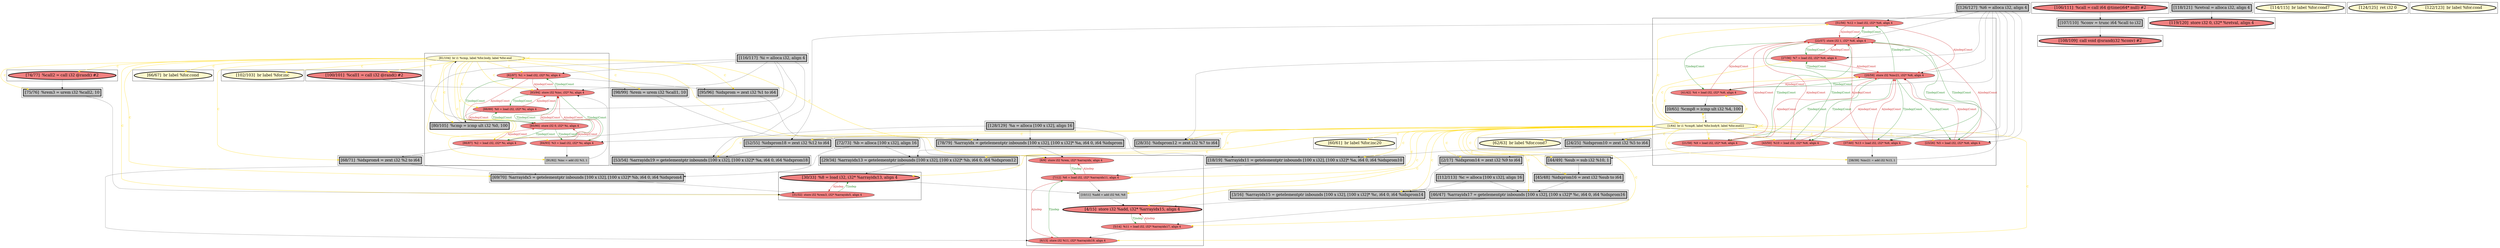 
digraph G {



node281->node286 [style=solid,color=firebrick3,label="A|indep|Const",penwidth=1.0,fontcolor=firebrick3 ]
node286->node282 [style=solid,color=forestgreen,label="T|indep|Const",penwidth=1.0,fontcolor=forestgreen ]
node286->node281 [style=solid,color=forestgreen,label="T|indep|Const",penwidth=1.0,fontcolor=forestgreen ]
node261->node236 [style=solid,color=gold,label="C",penwidth=1.0,fontcolor=gold ]
node285->node282 [style=solid,color=forestgreen,label="T|indep|Const",penwidth=1.0,fontcolor=forestgreen ]
node285->node287 [style=solid,color=forestgreen,label="T|indep|Const",penwidth=1.0,fontcolor=forestgreen ]
node272->node273 [style=solid,color=black,label="",penwidth=0.5,fontcolor=black ]
node267->node265 [style=solid,color=firebrick3,label="A|indep|Const",penwidth=1.0,fontcolor=firebrick3 ]
node250->node282 [style=solid,color=black,label="",penwidth=0.5,fontcolor=black ]
node289->node296 [style=solid,color=gold,label="C",penwidth=1.0,fontcolor=gold ]
node289->node287 [style=solid,color=gold,label="C",penwidth=1.0,fontcolor=gold ]
node268->node265 [style=solid,color=firebrick3,label="A|indep|Const",penwidth=1.0,fontcolor=firebrick3 ]
node261->node264 [style=solid,color=gold,label="C",penwidth=1.0,fontcolor=gold ]
node265->node263 [style=solid,color=forestgreen,label="T|indep|Const",penwidth=1.0,fontcolor=forestgreen ]
node258->node255 [style=solid,color=black,label="",penwidth=0.5,fontcolor=black ]
node250->node278 [style=solid,color=black,label="",penwidth=0.5,fontcolor=black ]
node275->node256 [style=solid,color=black,label="",penwidth=0.5,fontcolor=black ]
node261->node263 [style=solid,color=gold,label="C",penwidth=1.0,fontcolor=gold ]
node250->node281 [style=solid,color=black,label="",penwidth=0.5,fontcolor=black ]
node280->node285 [style=solid,color=black,label="",penwidth=0.5,fontcolor=black ]
node250->node279 [style=solid,color=black,label="",penwidth=0.5,fontcolor=black ]
node291->node293 [style=solid,color=black,label="",penwidth=0.5,fontcolor=black ]
node285->node283 [style=solid,color=forestgreen,label="T|indep|Const",penwidth=1.0,fontcolor=forestgreen ]
node248->node268 [style=solid,color=black,label="",penwidth=0.5,fontcolor=black ]
node287->node286 [style=solid,color=firebrick3,label="A|indep|Const",penwidth=1.0,fontcolor=firebrick3 ]
node236->node237 [style=solid,color=forestgreen,label="T|indep",penwidth=1.0,fontcolor=forestgreen ]
node286->node287 [style=solid,color=forestgreen,label="T|indep|Const",penwidth=1.0,fontcolor=forestgreen ]
node237->node236 [style=solid,color=firebrick3,label="A|indep",penwidth=1.0,fontcolor=firebrick3 ]
node241->node237 [style=solid,color=black,label="",penwidth=0.5,fontcolor=black ]
node247->node239 [style=solid,color=black,label="",penwidth=0.5,fontcolor=black ]
node237->node240 [style=solid,color=black,label="",penwidth=0.5,fontcolor=black ]
node261->node276 [style=solid,color=gold,label="C",penwidth=1.0,fontcolor=gold ]
node284->node289 [style=solid,color=black,label="",penwidth=0.5,fontcolor=black ]
node289->node284 [style=solid,color=gold,label="C",penwidth=1.0,fontcolor=gold ]
node265->node267 [style=solid,color=forestgreen,label="T|indep|Const",penwidth=1.0,fontcolor=forestgreen ]
node297->node252 [style=solid,color=black,label="",penwidth=0.5,fontcolor=black ]
node281->node291 [style=solid,color=black,label="",penwidth=0.5,fontcolor=black ]
node289->node291 [style=solid,color=gold,label="C",penwidth=1.0,fontcolor=gold ]
node250->node285 [style=solid,color=black,label="",penwidth=0.5,fontcolor=black ]
node277->node247 [style=solid,color=black,label="",penwidth=0.5,fontcolor=black ]
node286->node278 [style=solid,color=forestgreen,label="T|indep|Const",penwidth=1.0,fontcolor=forestgreen ]
node252->node240 [style=solid,color=black,label="",penwidth=0.5,fontcolor=black ]
node278->node286 [style=solid,color=firebrick3,label="A|indep|Const",penwidth=1.0,fontcolor=firebrick3 ]
node293->node235 [style=solid,color=black,label="",penwidth=0.5,fontcolor=black ]
node248->node267 [style=solid,color=black,label="",penwidth=0.5,fontcolor=black ]
node257->node277 [style=solid,color=black,label="",penwidth=0.5,fontcolor=black ]
node238->node239 [style=solid,color=forestgreen,label="T|indep",penwidth=1.0,fontcolor=forestgreen ]
node239->node238 [style=solid,color=firebrick3,label="A|indep",penwidth=1.0,fontcolor=firebrick3 ]
node263->node265 [style=solid,color=firebrick3,label="A|indep|Const",penwidth=1.0,fontcolor=firebrick3 ]
node240->node238 [style=solid,color=black,label="",penwidth=0.5,fontcolor=black ]
node288->node295 [style=solid,color=black,label="",penwidth=0.5,fontcolor=black ]
node287->node280 [style=solid,color=black,label="",penwidth=0.5,fontcolor=black ]
node286->node279 [style=solid,color=forestgreen,label="T|indep|Const",penwidth=1.0,fontcolor=forestgreen ]
node279->node286 [style=solid,color=firebrick3,label="A|indep|Const",penwidth=1.0,fontcolor=firebrick3 ]
node250->node288 [style=solid,color=black,label="",penwidth=0.5,fontcolor=black ]
node292->node238 [style=solid,color=black,label="",penwidth=0.5,fontcolor=black ]
node256->node251 [style=solid,color=black,label="",penwidth=0.5,fontcolor=black ]
node289->node239 [style=solid,color=gold,label="C",penwidth=1.0,fontcolor=gold ]
node289->node271 [style=solid,color=gold,label="C",penwidth=1.0,fontcolor=gold ]
node287->node285 [style=solid,color=firebrick3,label="A|indep|Const",penwidth=1.0,fontcolor=firebrick3 ]
node289->node289 [style=solid,color=gold,label="C",penwidth=1.0,fontcolor=gold ]
node261->node275 [style=solid,color=gold,label="C",penwidth=1.0,fontcolor=gold ]
node289->node238 [style=solid,color=gold,label="C",penwidth=1.0,fontcolor=gold ]
node289->node280 [style=solid,color=gold,label="C",penwidth=1.0,fontcolor=gold ]
node289->node295 [style=solid,color=gold,label="C",penwidth=1.0,fontcolor=gold ]
node285->node288 [style=solid,color=forestgreen,label="T|indep|Const",penwidth=1.0,fontcolor=forestgreen ]
node289->node240 [style=solid,color=gold,label="C",penwidth=1.0,fontcolor=gold ]
node265->node268 [style=solid,color=forestgreen,label="T|indep|Const",penwidth=1.0,fontcolor=forestgreen ]
node299->node241 [style=solid,color=black,label="",penwidth=0.5,fontcolor=black ]
node289->node290 [style=solid,color=gold,label="C",penwidth=1.0,fontcolor=gold ]
node259->node269 [style=solid,color=black,label="",penwidth=0.5,fontcolor=black ]
node289->node257 [style=solid,color=gold,label="C",penwidth=1.0,fontcolor=gold ]
node261->node242 [style=solid,color=gold,label="C",penwidth=1.0,fontcolor=gold ]
node289->node278 [style=solid,color=gold,label="C",penwidth=1.0,fontcolor=gold ]
node281->node285 [style=solid,color=firebrick3,label="A|indep|Const",penwidth=1.0,fontcolor=firebrick3 ]
node289->node285 [style=solid,color=gold,label="C",penwidth=1.0,fontcolor=gold ]
node261->node260 [style=solid,color=gold,label="C",penwidth=1.0,fontcolor=gold ]
node289->node293 [style=solid,color=gold,label="C",penwidth=1.0,fontcolor=gold ]
node289->node247 [style=solid,color=gold,label="C",penwidth=1.0,fontcolor=gold ]
node260->node265 [style=solid,color=black,label="",penwidth=0.5,fontcolor=black ]
node261->node273 [style=solid,color=gold,label="C",penwidth=1.0,fontcolor=gold ]
node261->node272 [style=solid,color=gold,label="C",penwidth=1.0,fontcolor=gold ]
node237->node235 [style=solid,color=firebrick3,label="A|indep",penwidth=1.0,fontcolor=firebrick3 ]
node261->node256 [style=solid,color=gold,label="C",penwidth=1.0,fontcolor=gold ]
node289->node277 [style=solid,color=gold,label="C",penwidth=1.0,fontcolor=gold ]
node289->node297 [style=solid,color=gold,label="C",penwidth=1.0,fontcolor=gold ]
node286->node283 [style=solid,color=forestgreen,label="T|indep|Const",penwidth=1.0,fontcolor=forestgreen ]
node289->node241 [style=solid,color=gold,label="C",penwidth=1.0,fontcolor=gold ]
node289->node299 [style=solid,color=gold,label="C",penwidth=1.0,fontcolor=gold ]
node261->node251 [style=solid,color=gold,label="C",penwidth=1.0,fontcolor=gold ]
node263->node275 [style=solid,color=black,label="",penwidth=0.5,fontcolor=black ]
node289->node281 [style=solid,color=gold,label="C",penwidth=1.0,fontcolor=gold ]
node289->node288 [style=solid,color=gold,label="C",penwidth=1.0,fontcolor=gold ]
node261->node294 [style=solid,color=gold,label="C",penwidth=1.0,fontcolor=gold ]
node261->node244 [style=solid,color=gold,label="C",penwidth=1.0,fontcolor=gold ]
node268->node260 [style=solid,color=black,label="",penwidth=0.5,fontcolor=black ]
node261->node267 [style=solid,color=gold,label="C",penwidth=1.0,fontcolor=gold ]
node289->node292 [style=solid,color=gold,label="C",penwidth=1.0,fontcolor=gold ]
node243->node241 [style=solid,color=black,label="",penwidth=0.5,fontcolor=black ]
node278->node290 [style=solid,color=black,label="",penwidth=0.5,fontcolor=black ]
node261->node262 [style=solid,color=gold,label="C",penwidth=1.0,fontcolor=gold ]
node261->node261 [style=solid,color=gold,label="C",penwidth=1.0,fontcolor=gold ]
node289->node283 [style=solid,color=gold,label="C",penwidth=1.0,fontcolor=gold ]
node289->node282 [style=solid,color=gold,label="C",penwidth=1.0,fontcolor=gold ]
node285->node278 [style=solid,color=forestgreen,label="T|indep|Const",penwidth=1.0,fontcolor=forestgreen ]
node261->node259 [style=solid,color=gold,label="C",penwidth=1.0,fontcolor=gold ]
node262->node264 [style=solid,color=black,label="",penwidth=0.5,fontcolor=black ]
node235->node237 [style=solid,color=forestgreen,label="T|indep",penwidth=1.0,fontcolor=forestgreen ]
node295->node297 [style=solid,color=black,label="",penwidth=0.5,fontcolor=black ]
node278->node285 [style=solid,color=firebrick3,label="A|indep|Const",penwidth=1.0,fontcolor=firebrick3 ]
node248->node265 [style=solid,color=black,label="",penwidth=0.5,fontcolor=black ]
node289->node252 [style=solid,color=gold,label="C",penwidth=1.0,fontcolor=gold ]
node279->node285 [style=solid,color=firebrick3,label="A|indep|Const",penwidth=1.0,fontcolor=firebrick3 ]
node285->node279 [style=solid,color=forestgreen,label="T|indep|Const",penwidth=1.0,fontcolor=forestgreen ]
node285->node281 [style=solid,color=forestgreen,label="T|indep|Const",penwidth=1.0,fontcolor=forestgreen ]
node250->node283 [style=solid,color=black,label="",penwidth=0.5,fontcolor=black ]
node290->node292 [style=solid,color=black,label="",penwidth=0.5,fontcolor=black ]
node289->node237 [style=solid,color=gold,label="C",penwidth=1.0,fontcolor=gold ]
node283->node286 [style=solid,color=firebrick3,label="A|indep|Const",penwidth=1.0,fontcolor=firebrick3 ]
node265->node262 [style=solid,color=forestgreen,label="T|indep|Const",penwidth=1.0,fontcolor=forestgreen ]
node261->node268 [style=solid,color=gold,label="C",penwidth=1.0,fontcolor=gold ]
node262->node266 [style=solid,color=firebrick3,label="A|indep|Const",penwidth=1.0,fontcolor=firebrick3 ]
node283->node285 [style=solid,color=firebrick3,label="A|indep|Const",penwidth=1.0,fontcolor=firebrick3 ]
node243->node269 [style=solid,color=black,label="",penwidth=0.5,fontcolor=black ]
node274->node256 [style=solid,color=black,label="",penwidth=0.5,fontcolor=black ]
node269->node236 [style=solid,color=black,label="",penwidth=0.5,fontcolor=black ]
node266->node262 [style=solid,color=forestgreen,label="T|indep|Const",penwidth=1.0,fontcolor=forestgreen ]
node244->node242 [style=solid,color=black,label="",penwidth=0.5,fontcolor=black ]
node242->node236 [style=solid,color=black,label="",penwidth=0.5,fontcolor=black ]
node288->node285 [style=solid,color=firebrick3,label="A|indep|Const",penwidth=1.0,fontcolor=firebrick3 ]
node262->node265 [style=solid,color=firebrick3,label="A|indep|Const",penwidth=1.0,fontcolor=firebrick3 ]
node246->node247 [style=solid,color=black,label="",penwidth=0.5,fontcolor=black ]
node266->node268 [style=solid,color=forestgreen,label="T|indep|Const",penwidth=1.0,fontcolor=forestgreen ]
node268->node266 [style=solid,color=firebrick3,label="A|indep|Const",penwidth=1.0,fontcolor=firebrick3 ]
node282->node285 [style=solid,color=firebrick3,label="A|indep|Const",penwidth=1.0,fontcolor=firebrick3 ]
node264->node261 [style=solid,color=black,label="",penwidth=0.5,fontcolor=black ]
node239->node235 [style=solid,color=black,label="",penwidth=0.5,fontcolor=black ]
node288->node286 [style=solid,color=firebrick3,label="A|indep|Const",penwidth=1.0,fontcolor=firebrick3 ]
node255->node245 [style=solid,color=black,label="",penwidth=0.5,fontcolor=black ]
node261->node265 [style=solid,color=gold,label="C",penwidth=1.0,fontcolor=gold ]
node286->node288 [style=solid,color=forestgreen,label="T|indep|Const",penwidth=1.0,fontcolor=forestgreen ]
node253->node270 [style=solid,color=black,label="",penwidth=0.5,fontcolor=black ]
node279->node299 [style=solid,color=black,label="",penwidth=0.5,fontcolor=black ]
node243->node293 [style=solid,color=black,label="",penwidth=0.5,fontcolor=black ]
node266->node267 [style=solid,color=forestgreen,label="T|indep|Const",penwidth=1.0,fontcolor=forestgreen ]
node250->node287 [style=solid,color=black,label="",penwidth=0.5,fontcolor=black ]
node266->node263 [style=solid,color=forestgreen,label="T|indep|Const",penwidth=1.0,fontcolor=forestgreen ]
node252->node251 [style=solid,color=firebrick3,label="A|indep",penwidth=1.0,fontcolor=firebrick3 ]
node289->node235 [style=solid,color=gold,label="C",penwidth=1.0,fontcolor=gold ]
node267->node266 [style=solid,color=firebrick3,label="A|indep|Const",penwidth=1.0,fontcolor=firebrick3 ]
node261->node269 [style=solid,color=gold,label="C",penwidth=1.0,fontcolor=gold ]
node273->node251 [style=solid,color=black,label="",penwidth=0.5,fontcolor=black ]
node251->node252 [style=solid,color=forestgreen,label="T|indep",penwidth=1.0,fontcolor=forestgreen ]
node274->node297 [style=solid,color=black,label="",penwidth=0.5,fontcolor=black ]
node248->node262 [style=solid,color=black,label="",penwidth=0.5,fontcolor=black ]
node248->node266 [style=solid,color=black,label="",penwidth=0.5,fontcolor=black ]
node282->node257 [style=solid,color=black,label="",penwidth=0.5,fontcolor=black ]
node282->node286 [style=solid,color=firebrick3,label="A|indep|Const",penwidth=1.0,fontcolor=firebrick3 ]
node248->node263 [style=solid,color=black,label="",penwidth=0.5,fontcolor=black ]
node246->node292 [style=solid,color=black,label="",penwidth=0.5,fontcolor=black ]
node289->node279 [style=solid,color=gold,label="C",penwidth=1.0,fontcolor=gold ]
node263->node266 [style=solid,color=firebrick3,label="A|indep|Const",penwidth=1.0,fontcolor=firebrick3 ]
node250->node286 [style=solid,color=black,label="",penwidth=0.5,fontcolor=black ]
node267->node259 [style=solid,color=black,label="",penwidth=0.5,fontcolor=black ]
node283->node284 [style=solid,color=black,label="",penwidth=0.5,fontcolor=black ]


subgraph cluster39 {


node299 [penwidth=3.0,fontsize=20,fillcolor=grey,label="[24/25]  %idxprom10 = zext i32 %5 to i64",shape=rectangle,style=filled ]



}

subgraph cluster38 {


node298 [penwidth=3.0,fontsize=20,fillcolor=lemonchiffon,label="[114/115]  br label %for.cond7",shape=ellipse,style=filled ]



}

subgraph cluster37 {


node297 [penwidth=3.0,fontsize=20,fillcolor=grey,label="[29/34]  %arrayidx13 = getelementptr inbounds [100 x i32], [100 x i32]* %b, i64 0, i64 %idxprom12",shape=rectangle,style=filled ]



}

subgraph cluster36 {


node296 [penwidth=3.0,fontsize=20,fillcolor=lemonchiffon,label="[60/61]  br label %for.inc20",shape=ellipse,style=filled ]



}

subgraph cluster15 {


node256 [penwidth=3.0,fontsize=20,fillcolor=grey,label="[69/70]  %arrayidx5 = getelementptr inbounds [100 x i32], [100 x i32]* %b, i64 0, i64 %idxprom4",shape=rectangle,style=filled ]



}

subgraph cluster35 {


node295 [penwidth=3.0,fontsize=20,fillcolor=grey,label="[28/35]  %idxprom12 = zext i32 %7 to i64",shape=rectangle,style=filled ]



}

subgraph cluster11 {


node252 [penwidth=3.0,fontsize=20,fillcolor=lightcoral,label="[30/33]  %8 = load i32, i32* %arrayidx13, align 4",shape=ellipse,style=filled ]
node251 [fillcolor=lightcoral,label="[31/32]  store i32 %rem3, i32* %arrayidx5, align 4",shape=ellipse,style=filled ]



}

subgraph cluster19 {


node268 [fillcolor=lightcoral,label="[84/93]  %3 = load i32, i32* %i, align 4",shape=ellipse,style=filled ]
node266 [fillcolor=lightcoral,label="[85/90]  store i32 0, i32* %i, align 4",shape=ellipse,style=filled ]
node261 [fillcolor=lemonchiffon,label="[81/104]  br i1 %cmp, label %for.body, label %for.end",shape=ellipse,style=filled ]
node265 [fillcolor=lightcoral,label="[83/94]  store i32 %inc, i32* %i, align 4",shape=ellipse,style=filled ]
node267 [fillcolor=lightcoral,label="[82/97]  %1 = load i32, i32* %i, align 4",shape=ellipse,style=filled ]
node262 [fillcolor=lightcoral,label="[88/89]  %0 = load i32, i32* %i, align 4",shape=ellipse,style=filled ]
node263 [fillcolor=lightcoral,label="[86/87]  %2 = load i32, i32* %i, align 4",shape=ellipse,style=filled ]
node260 [fillcolor=grey,label="[91/92]  %inc = add i32 %3, 1",shape=rectangle,style=filled ]
node264 [penwidth=3.0,fontsize=20,fillcolor=grey,label="[80/105]  %cmp = icmp ult i32 %0, 100",shape=rectangle,style=filled ]



}

subgraph cluster9 {


node249 [penwidth=3.0,fontsize=20,fillcolor=lemonchiffon,label="[124/125]  ret i32 0",shape=ellipse,style=filled ]



}

subgraph cluster8 {


node248 [penwidth=3.0,fontsize=20,fillcolor=grey,label="[116/117]  %i = alloca i32, align 4",shape=rectangle,style=filled ]



}

subgraph cluster10 {


node250 [penwidth=3.0,fontsize=20,fillcolor=grey,label="[126/127]  %i6 = alloca i32, align 4",shape=rectangle,style=filled ]



}

subgraph cluster23 {


node272 [penwidth=3.0,fontsize=20,fillcolor=lightcoral,label="[74/77]  %call2 = call i32 @rand() #2",shape=ellipse,style=filled ]



}

subgraph cluster7 {


node247 [penwidth=3.0,fontsize=20,fillcolor=grey,label="[46/47]  %arrayidx17 = getelementptr inbounds [100 x i32], [100 x i32]* %c, i64 0, i64 %idxprom16",shape=rectangle,style=filled ]



}

subgraph cluster14 {


node255 [penwidth=3.0,fontsize=20,fillcolor=grey,label="[107/110]  %conv = trunc i64 %call to i32",shape=rectangle,style=filled ]



}

subgraph cluster6 {


node246 [penwidth=3.0,fontsize=20,fillcolor=grey,label="[112/113]  %c = alloca [100 x i32], align 16",shape=rectangle,style=filled ]



}

subgraph cluster30 {


node290 [penwidth=3.0,fontsize=20,fillcolor=grey,label="[2/17]  %idxprom14 = zext i32 %9 to i64",shape=rectangle,style=filled ]



}

subgraph cluster31 {


node291 [penwidth=3.0,fontsize=20,fillcolor=grey,label="[52/55]  %idxprom18 = zext i32 %12 to i64",shape=rectangle,style=filled ]



}

subgraph cluster0 {


node240 [fillcolor=grey,label="[10/11]  %add = add i32 %6, %8",shape=rectangle,style=filled ]
node239 [fillcolor=lightcoral,label="[5/14]  %11 = load i32, i32* %arrayidx17, align 4",shape=ellipse,style=filled ]
node237 [fillcolor=lightcoral,label="[7/12]  %6 = load i32, i32* %arrayidx11, align 4",shape=ellipse,style=filled ]
node238 [penwidth=3.0,fontsize=20,fillcolor=lightcoral,label="[4/15]  store i32 %add, i32* %arrayidx15, align 4",shape=ellipse,style=filled ]
node235 [fillcolor=lightcoral,label="[6/13]  store i32 %11, i32* %arrayidx19, align 4",shape=ellipse,style=filled ]
node236 [fillcolor=lightcoral,label="[8/9]  store i32 %rem, i32* %arrayidx, align 4",shape=ellipse,style=filled ]



}

subgraph cluster13 {


node254 [penwidth=3.0,fontsize=20,fillcolor=lemonchiffon,label="[122/123]  br label %for.cond",shape=ellipse,style=filled ]



}

subgraph cluster5 {


node245 [penwidth=3.0,fontsize=20,fillcolor=lightcoral,label="[108/109]  call void @srand(i32 %conv) #2",shape=ellipse,style=filled ]



}

subgraph cluster1 {


node241 [penwidth=3.0,fontsize=20,fillcolor=grey,label="[18/19]  %arrayidx11 = getelementptr inbounds [100 x i32], [100 x i32]* %a, i64 0, i64 %idxprom10",shape=rectangle,style=filled ]



}

subgraph cluster32 {


node292 [penwidth=3.0,fontsize=20,fillcolor=grey,label="[3/16]  %arrayidx15 = getelementptr inbounds [100 x i32], [100 x i32]* %c, i64 0, i64 %idxprom14",shape=rectangle,style=filled ]



}

subgraph cluster3 {


node243 [penwidth=3.0,fontsize=20,fillcolor=grey,label="[128/129]  %a = alloca [100 x i32], align 16",shape=rectangle,style=filled ]



}

subgraph cluster4 {


node244 [penwidth=3.0,fontsize=20,fillcolor=lightcoral,label="[100/101]  %call1 = call i32 @rand() #2",shape=ellipse,style=filled ]



}

subgraph cluster17 {


node258 [penwidth=3.0,fontsize=20,fillcolor=lightcoral,label="[106/111]  %call = call i64 @time(i64* null) #2",shape=ellipse,style=filled ]



}

subgraph cluster16 {


node257 [penwidth=3.0,fontsize=20,fillcolor=grey,label="[44/49]  %sub = sub i32 %10, 1",shape=rectangle,style=filled ]



}

subgraph cluster2 {


node242 [penwidth=3.0,fontsize=20,fillcolor=grey,label="[98/99]  %rem = urem i32 %call1, 10",shape=rectangle,style=filled ]



}

subgraph cluster34 {


node294 [penwidth=3.0,fontsize=20,fillcolor=lemonchiffon,label="[102/103]  br label %for.inc",shape=ellipse,style=filled ]



}

subgraph cluster22 {


node271 [penwidth=3.0,fontsize=20,fillcolor=lemonchiffon,label="[62/63]  br label %for.cond7",shape=ellipse,style=filled ]



}

subgraph cluster25 {


node274 [penwidth=3.0,fontsize=20,fillcolor=grey,label="[72/73]  %b = alloca [100 x i32], align 16",shape=rectangle,style=filled ]



}

subgraph cluster18 {


node259 [penwidth=3.0,fontsize=20,fillcolor=grey,label="[95/96]  %idxprom = zext i32 %1 to i64",shape=rectangle,style=filled ]



}

subgraph cluster29 {


node287 [fillcolor=lightcoral,label="[37/40]  %13 = load i32, i32* %i6, align 4",shape=ellipse,style=filled ]
node286 [fillcolor=lightcoral,label="[22/57]  store i32 1, i32* %i6, align 4",shape=ellipse,style=filled ]
node285 [fillcolor=lightcoral,label="[20/59]  store i32 %inc21, i32* %i6, align 4",shape=ellipse,style=filled ]
node284 [penwidth=3.0,fontsize=20,fillcolor=grey,label="[0/65]  %cmp8 = icmp ult i32 %4, 100",shape=rectangle,style=filled ]
node279 [fillcolor=lightcoral,label="[23/26]  %5 = load i32, i32* %i6, align 4",shape=ellipse,style=filled ]
node282 [fillcolor=lightcoral,label="[43/50]  %10 = load i32, i32* %i6, align 4",shape=ellipse,style=filled ]
node289 [fillcolor=lemonchiffon,label="[1/64]  br i1 %cmp8, label %for.body9, label %for.end22",shape=ellipse,style=filled ]
node280 [fillcolor=grey,label="[38/39]  %inc21 = add i32 %13, 1",shape=rectangle,style=filled ]
node278 [fillcolor=lightcoral,label="[21/58]  %9 = load i32, i32* %i6, align 4",shape=ellipse,style=filled ]
node281 [fillcolor=lightcoral,label="[51/56]  %12 = load i32, i32* %i6, align 4",shape=ellipse,style=filled ]
node288 [fillcolor=lightcoral,label="[27/36]  %7 = load i32, i32* %i6, align 4",shape=ellipse,style=filled ]
node283 [fillcolor=lightcoral,label="[41/42]  %4 = load i32, i32* %i6, align 4",shape=ellipse,style=filled ]



}

subgraph cluster20 {


node269 [penwidth=3.0,fontsize=20,fillcolor=grey,label="[78/79]  %arrayidx = getelementptr inbounds [100 x i32], [100 x i32]* %a, i64 0, i64 %idxprom",shape=rectangle,style=filled ]



}

subgraph cluster26 {


node275 [penwidth=3.0,fontsize=20,fillcolor=grey,label="[68/71]  %idxprom4 = zext i32 %2 to i64",shape=rectangle,style=filled ]



}

subgraph cluster24 {


node273 [penwidth=3.0,fontsize=20,fillcolor=grey,label="[75/76]  %rem3 = urem i32 %call2, 10",shape=rectangle,style=filled ]



}

subgraph cluster28 {


node277 [penwidth=3.0,fontsize=20,fillcolor=grey,label="[45/48]  %idxprom16 = zext i32 %sub to i64",shape=rectangle,style=filled ]



}

subgraph cluster27 {


node276 [penwidth=3.0,fontsize=20,fillcolor=lemonchiffon,label="[66/67]  br label %for.cond",shape=ellipse,style=filled ]



}

subgraph cluster21 {


node270 [penwidth=3.0,fontsize=20,fillcolor=lightcoral,label="[119/120]  store i32 0, i32* %retval, align 4",shape=ellipse,style=filled ]



}

subgraph cluster12 {


node253 [penwidth=3.0,fontsize=20,fillcolor=grey,label="[118/121]  %retval = alloca i32, align 4",shape=rectangle,style=filled ]



}

subgraph cluster33 {


node293 [penwidth=3.0,fontsize=20,fillcolor=grey,label="[53/54]  %arrayidx19 = getelementptr inbounds [100 x i32], [100 x i32]* %a, i64 0, i64 %idxprom18",shape=rectangle,style=filled ]



}

}
